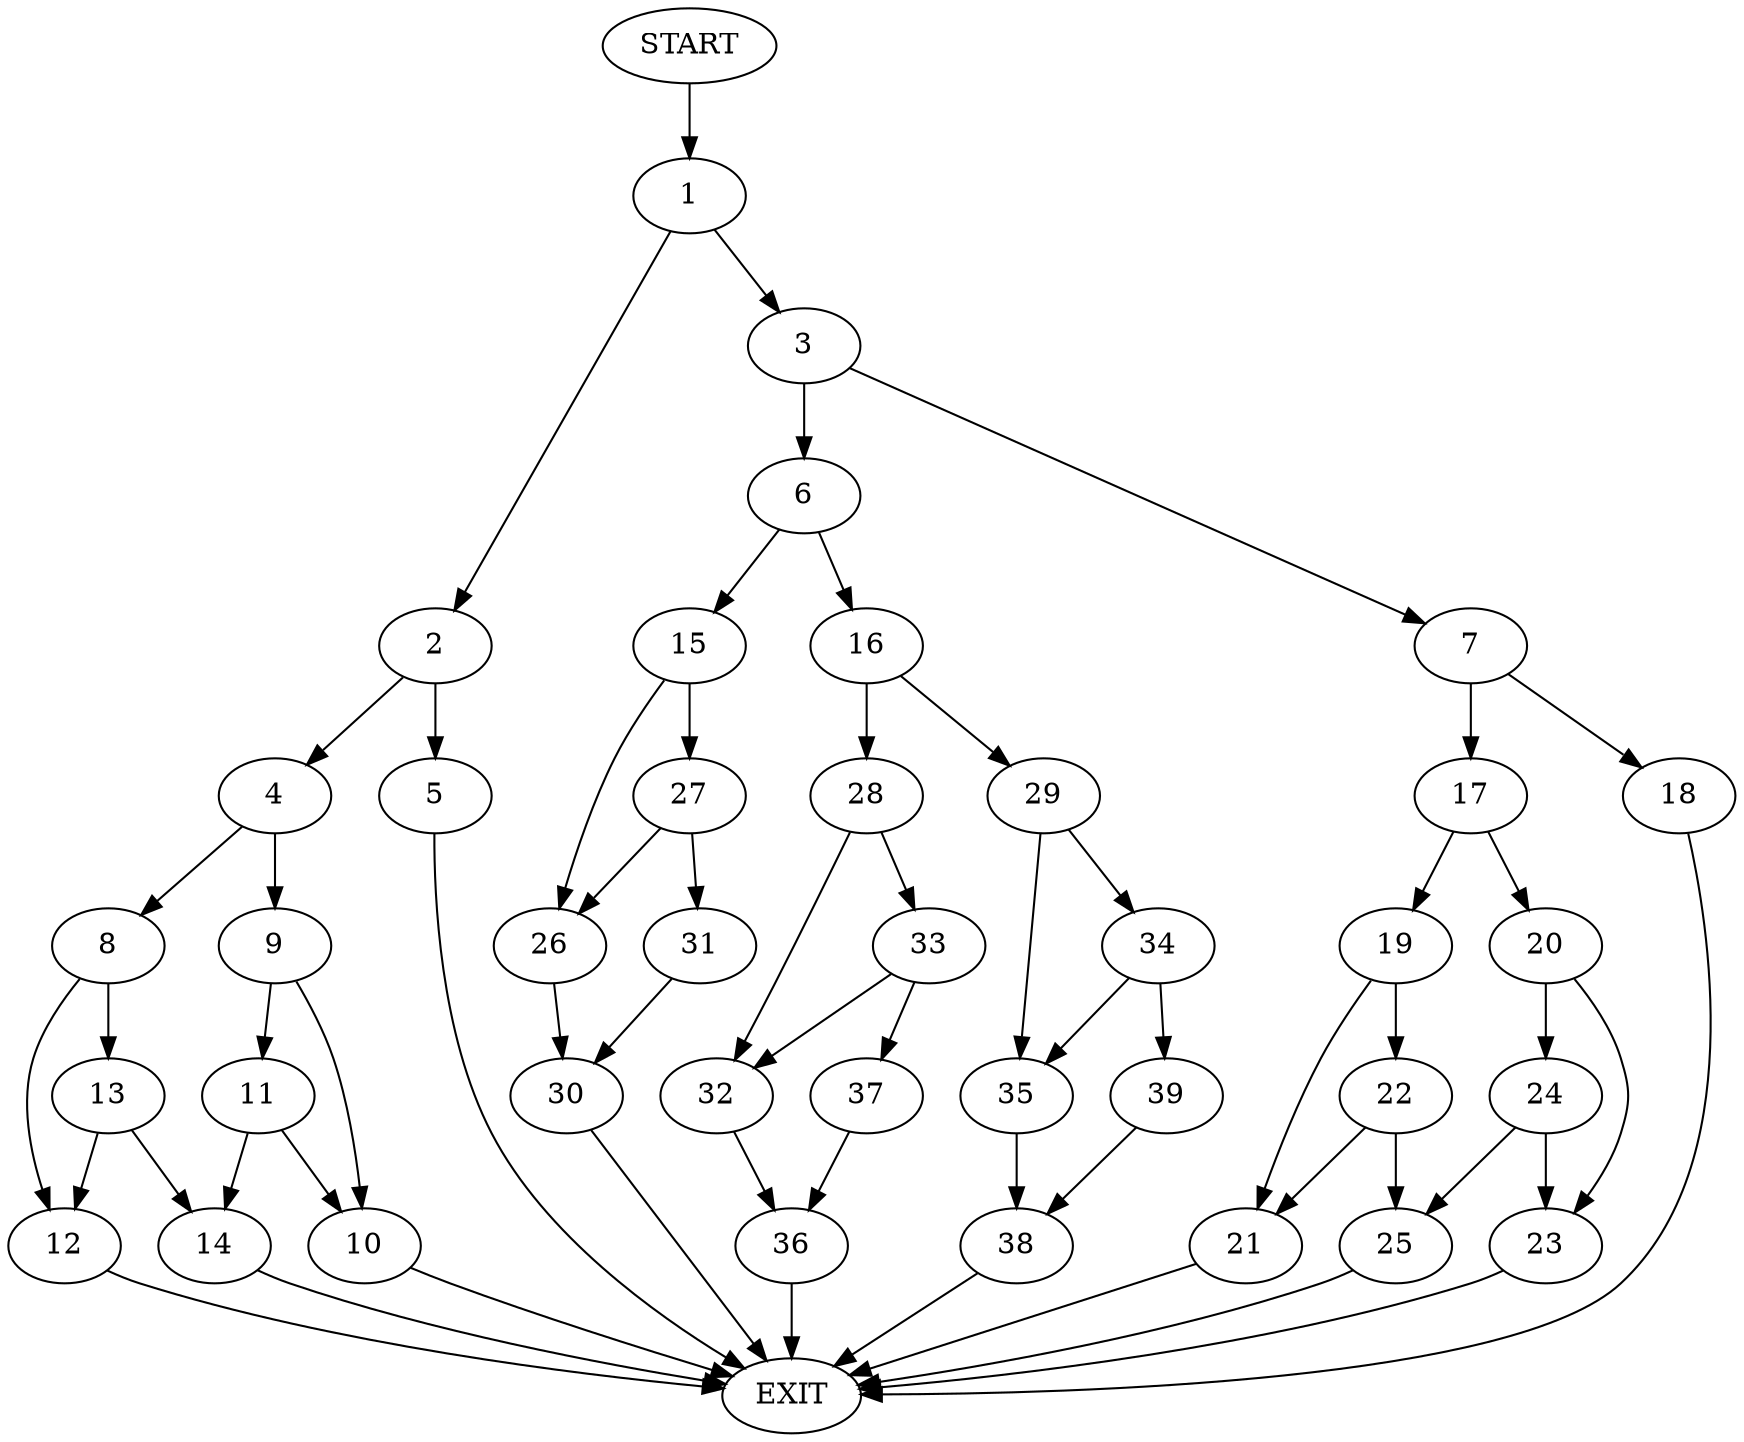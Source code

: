 digraph {
0 [label="START"]
40 [label="EXIT"]
0 -> 1
1 -> 2
1 -> 3
2 -> 4
2 -> 5
3 -> 6
3 -> 7
5 -> 40
4 -> 8
4 -> 9
9 -> 10
9 -> 11
8 -> 12
8 -> 13
13 -> 12
13 -> 14
12 -> 40
14 -> 40
10 -> 40
11 -> 10
11 -> 14
6 -> 15
6 -> 16
7 -> 17
7 -> 18
18 -> 40
17 -> 19
17 -> 20
19 -> 21
19 -> 22
20 -> 23
20 -> 24
23 -> 40
24 -> 25
24 -> 23
25 -> 40
22 -> 25
22 -> 21
21 -> 40
15 -> 26
15 -> 27
16 -> 28
16 -> 29
26 -> 30
27 -> 26
27 -> 31
31 -> 30
30 -> 40
28 -> 32
28 -> 33
29 -> 34
29 -> 35
32 -> 36
33 -> 32
33 -> 37
37 -> 36
36 -> 40
35 -> 38
34 -> 39
34 -> 35
39 -> 38
38 -> 40
}
